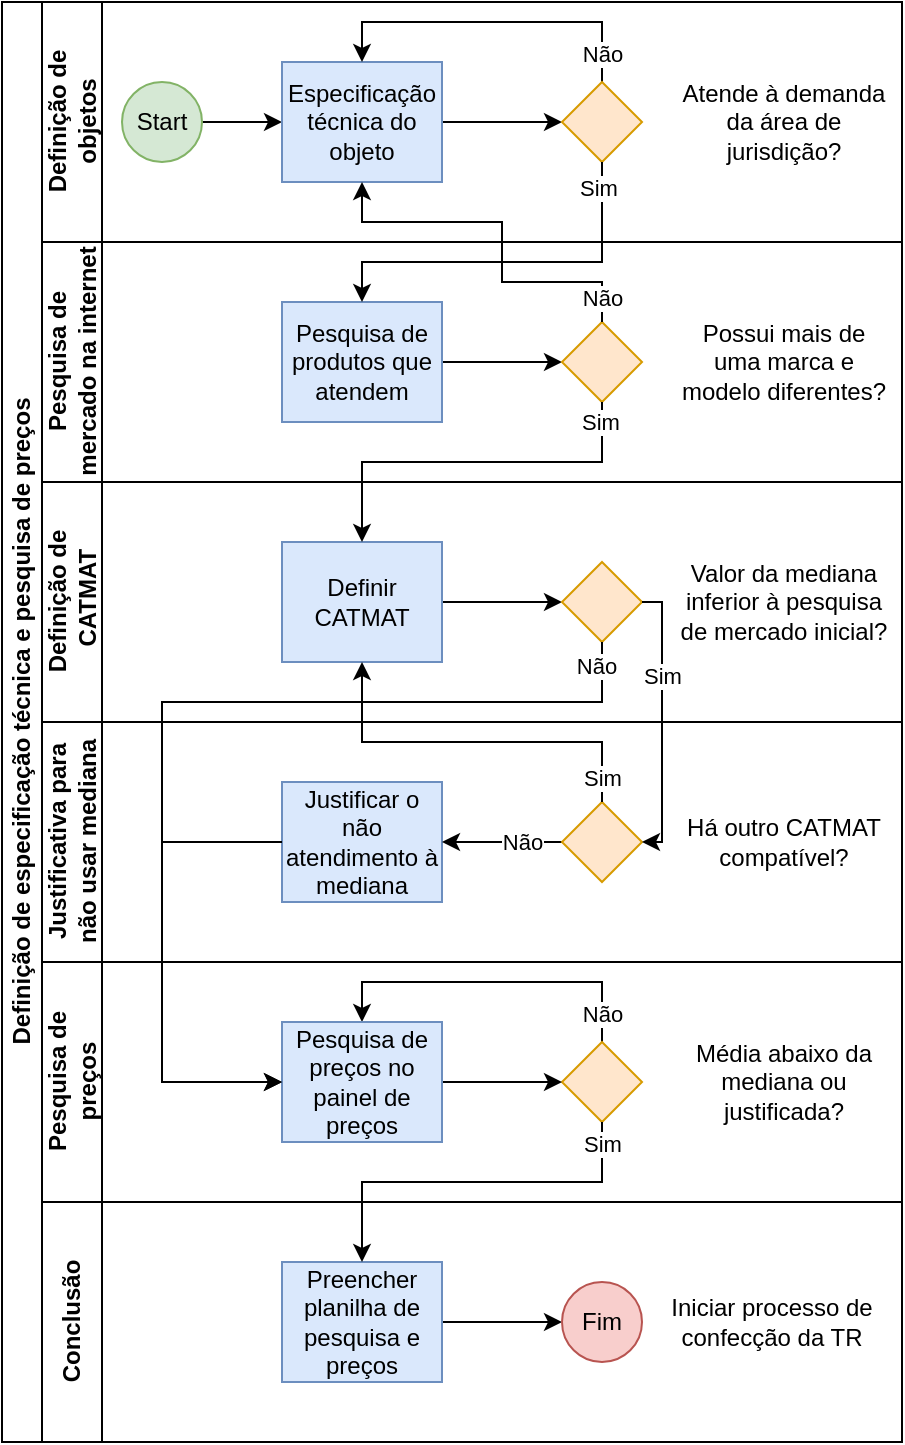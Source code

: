 <mxfile version="24.6.1" type="github">
  <diagram id="prtHgNgQTEPvFCAcTncT" name="Page-1">
    <mxGraphModel dx="1122" dy="699" grid="1" gridSize="10" guides="1" tooltips="1" connect="1" arrows="1" fold="1" page="1" pageScale="1" pageWidth="827" pageHeight="1169" math="0" shadow="0">
      <root>
        <mxCell id="0" />
        <mxCell id="1" parent="0" />
        <mxCell id="dNxyNK7c78bLwvsdeMH5-19" value="Definição de especificação técnica e pesquisa de preços" style="swimlane;html=1;childLayout=stackLayout;resizeParent=1;resizeParentMax=0;horizontal=0;startSize=20;horizontalStack=0;" parent="1" vertex="1">
          <mxGeometry x="120" y="120" width="450" height="720" as="geometry">
            <mxRectangle x="120" y="120" width="40" height="260" as="alternateBounds" />
          </mxGeometry>
        </mxCell>
        <mxCell id="dNxyNK7c78bLwvsdeMH5-20" value="&lt;div&gt;Definição de&lt;/div&gt;&lt;div&gt;objetos&lt;/div&gt;" style="swimlane;html=1;startSize=30;horizontal=0;" parent="dNxyNK7c78bLwvsdeMH5-19" vertex="1">
          <mxGeometry x="20" width="430" height="120" as="geometry" />
        </mxCell>
        <mxCell id="dNxyNK7c78bLwvsdeMH5-25" value="" style="edgeStyle=orthogonalEdgeStyle;rounded=0;orthogonalLoop=1;jettySize=auto;html=1;" parent="dNxyNK7c78bLwvsdeMH5-20" source="dNxyNK7c78bLwvsdeMH5-23" target="dNxyNK7c78bLwvsdeMH5-24" edge="1">
          <mxGeometry relative="1" as="geometry" />
        </mxCell>
        <mxCell id="dNxyNK7c78bLwvsdeMH5-23" value="Start" style="ellipse;whiteSpace=wrap;html=1;fillColor=#d5e8d4;strokeColor=#82b366;" parent="dNxyNK7c78bLwvsdeMH5-20" vertex="1">
          <mxGeometry x="40" y="40" width="40" height="40" as="geometry" />
        </mxCell>
        <mxCell id="gKDF8MpDz5ejKZU8xYxQ-7" value="" style="edgeStyle=orthogonalEdgeStyle;rounded=0;orthogonalLoop=1;jettySize=auto;html=1;" parent="dNxyNK7c78bLwvsdeMH5-20" source="dNxyNK7c78bLwvsdeMH5-24" target="gKDF8MpDz5ejKZU8xYxQ-6" edge="1">
          <mxGeometry relative="1" as="geometry" />
        </mxCell>
        <mxCell id="dNxyNK7c78bLwvsdeMH5-24" value="Especificação técnica do objeto" style="rounded=0;whiteSpace=wrap;html=1;fontFamily=Helvetica;fontSize=12;align=center;fillColor=#dae8fc;strokeColor=#6c8ebf;" parent="dNxyNK7c78bLwvsdeMH5-20" vertex="1">
          <mxGeometry x="120" y="30" width="80" height="60" as="geometry" />
        </mxCell>
        <mxCell id="gKDF8MpDz5ejKZU8xYxQ-10" style="edgeStyle=orthogonalEdgeStyle;rounded=0;orthogonalLoop=1;jettySize=auto;html=1;exitX=0.5;exitY=0;exitDx=0;exitDy=0;entryX=0.5;entryY=0;entryDx=0;entryDy=0;" parent="dNxyNK7c78bLwvsdeMH5-20" source="gKDF8MpDz5ejKZU8xYxQ-6" target="dNxyNK7c78bLwvsdeMH5-24" edge="1">
          <mxGeometry relative="1" as="geometry">
            <Array as="points">
              <mxPoint x="280" y="10" />
              <mxPoint x="160" y="10" />
            </Array>
          </mxGeometry>
        </mxCell>
        <mxCell id="gKDF8MpDz5ejKZU8xYxQ-97" value="Não" style="edgeLabel;html=1;align=center;verticalAlign=middle;resizable=0;points=[];" parent="gKDF8MpDz5ejKZU8xYxQ-10" vertex="1" connectable="0">
          <mxGeometry x="0.01" relative="1" as="geometry">
            <mxPoint x="56" y="16" as="offset" />
          </mxGeometry>
        </mxCell>
        <mxCell id="gKDF8MpDz5ejKZU8xYxQ-6" value="" style="rhombus;whiteSpace=wrap;html=1;fontFamily=Helvetica;fontSize=12;align=center;fillColor=#ffe6cc;strokeColor=#d79b00;" parent="dNxyNK7c78bLwvsdeMH5-20" vertex="1">
          <mxGeometry x="260" y="40" width="40" height="40" as="geometry" />
        </mxCell>
        <mxCell id="gKDF8MpDz5ejKZU8xYxQ-9" value="Atende à demanda da área de jurisdição?" style="text;html=1;align=center;verticalAlign=middle;whiteSpace=wrap;rounded=0;" parent="dNxyNK7c78bLwvsdeMH5-20" vertex="1">
          <mxGeometry x="316" y="27.5" width="110" height="65" as="geometry" />
        </mxCell>
        <mxCell id="dNxyNK7c78bLwvsdeMH5-21" value="&lt;div&gt;Pesquisa de&lt;/div&gt;&lt;div&gt;mercado na internet&lt;br&gt;&lt;/div&gt;" style="swimlane;html=1;startSize=30;horizontal=0;" parent="dNxyNK7c78bLwvsdeMH5-19" vertex="1">
          <mxGeometry x="20" y="120" width="430" height="120" as="geometry" />
        </mxCell>
        <mxCell id="dNxyNK7c78bLwvsdeMH5-29" value="" style="edgeStyle=orthogonalEdgeStyle;rounded=0;orthogonalLoop=1;jettySize=auto;html=1;endArrow=classic;endFill=1;" parent="dNxyNK7c78bLwvsdeMH5-21" source="dNxyNK7c78bLwvsdeMH5-26" target="dNxyNK7c78bLwvsdeMH5-28" edge="1">
          <mxGeometry relative="1" as="geometry" />
        </mxCell>
        <mxCell id="dNxyNK7c78bLwvsdeMH5-26" value="Pesquisa de produtos que atendem" style="rounded=0;whiteSpace=wrap;html=1;fontFamily=Helvetica;fontSize=12;align=center;fillColor=#dae8fc;strokeColor=#6c8ebf;" parent="dNxyNK7c78bLwvsdeMH5-21" vertex="1">
          <mxGeometry x="120" y="30" width="80" height="60" as="geometry" />
        </mxCell>
        <mxCell id="dNxyNK7c78bLwvsdeMH5-28" value="" style="rhombus;whiteSpace=wrap;html=1;fontFamily=Helvetica;fontSize=12;align=center;fillColor=#ffe6cc;strokeColor=#d79b00;" parent="dNxyNK7c78bLwvsdeMH5-21" vertex="1">
          <mxGeometry x="260" y="40" width="40" height="40" as="geometry" />
        </mxCell>
        <mxCell id="gKDF8MpDz5ejKZU8xYxQ-16" value="Possui mais de uma marca e modelo diferentes?" style="text;html=1;align=center;verticalAlign=middle;whiteSpace=wrap;rounded=0;" parent="dNxyNK7c78bLwvsdeMH5-21" vertex="1">
          <mxGeometry x="316" y="27.5" width="110" height="65" as="geometry" />
        </mxCell>
        <mxCell id="gKDF8MpDz5ejKZU8xYxQ-45" value="&lt;div&gt;Definição de&lt;/div&gt;&lt;div&gt;&amp;nbsp;CATMAT&lt;/div&gt;" style="swimlane;html=1;startSize=30;horizontal=0;" parent="dNxyNK7c78bLwvsdeMH5-19" vertex="1">
          <mxGeometry x="20" y="240" width="430" height="120" as="geometry" />
        </mxCell>
        <mxCell id="gKDF8MpDz5ejKZU8xYxQ-46" value="" style="edgeStyle=orthogonalEdgeStyle;rounded=0;orthogonalLoop=1;jettySize=auto;html=1;endArrow=classic;endFill=1;" parent="gKDF8MpDz5ejKZU8xYxQ-45" source="gKDF8MpDz5ejKZU8xYxQ-47" target="gKDF8MpDz5ejKZU8xYxQ-48" edge="1">
          <mxGeometry relative="1" as="geometry" />
        </mxCell>
        <mxCell id="gKDF8MpDz5ejKZU8xYxQ-47" value="Definir CATMAT" style="rounded=0;whiteSpace=wrap;html=1;fontFamily=Helvetica;fontSize=12;align=center;fillColor=#dae8fc;strokeColor=#6c8ebf;" parent="gKDF8MpDz5ejKZU8xYxQ-45" vertex="1">
          <mxGeometry x="120" y="30" width="80" height="60" as="geometry" />
        </mxCell>
        <mxCell id="gKDF8MpDz5ejKZU8xYxQ-48" value="" style="rhombus;whiteSpace=wrap;html=1;fontFamily=Helvetica;fontSize=12;align=center;fillColor=#ffe6cc;strokeColor=#d79b00;" parent="gKDF8MpDz5ejKZU8xYxQ-45" vertex="1">
          <mxGeometry x="260" y="40" width="40" height="40" as="geometry" />
        </mxCell>
        <mxCell id="gKDF8MpDz5ejKZU8xYxQ-49" value="Valor da mediana inferior à pesquisa de mercado inicial?" style="text;html=1;align=center;verticalAlign=middle;whiteSpace=wrap;rounded=0;" parent="gKDF8MpDz5ejKZU8xYxQ-45" vertex="1">
          <mxGeometry x="316" y="27.5" width="110" height="65" as="geometry" />
        </mxCell>
        <mxCell id="gKDF8MpDz5ejKZU8xYxQ-66" value="&lt;div&gt;Justificativa para&lt;/div&gt;não usar mediana" style="swimlane;html=1;startSize=30;horizontal=0;" parent="dNxyNK7c78bLwvsdeMH5-19" vertex="1">
          <mxGeometry x="20" y="360" width="430" height="120" as="geometry" />
        </mxCell>
        <mxCell id="gKDF8MpDz5ejKZU8xYxQ-68" value="Justificar o não atendimento à mediana" style="rounded=0;whiteSpace=wrap;html=1;fontFamily=Helvetica;fontSize=12;align=center;fillColor=#dae8fc;strokeColor=#6c8ebf;" parent="gKDF8MpDz5ejKZU8xYxQ-66" vertex="1">
          <mxGeometry x="120" y="30" width="80" height="60" as="geometry" />
        </mxCell>
        <mxCell id="gKDF8MpDz5ejKZU8xYxQ-76" style="edgeStyle=orthogonalEdgeStyle;rounded=0;orthogonalLoop=1;jettySize=auto;html=1;exitX=0;exitY=0.5;exitDx=0;exitDy=0;entryX=1;entryY=0.5;entryDx=0;entryDy=0;" parent="gKDF8MpDz5ejKZU8xYxQ-66" source="gKDF8MpDz5ejKZU8xYxQ-69" target="gKDF8MpDz5ejKZU8xYxQ-68" edge="1">
          <mxGeometry relative="1" as="geometry" />
        </mxCell>
        <mxCell id="gKDF8MpDz5ejKZU8xYxQ-102" value="Não" style="edgeLabel;html=1;align=center;verticalAlign=middle;resizable=0;points=[];" parent="gKDF8MpDz5ejKZU8xYxQ-76" vertex="1" connectable="0">
          <mxGeometry x="-0.167" y="2" relative="1" as="geometry">
            <mxPoint x="5" y="-2" as="offset" />
          </mxGeometry>
        </mxCell>
        <mxCell id="gKDF8MpDz5ejKZU8xYxQ-69" value="" style="rhombus;whiteSpace=wrap;html=1;fontFamily=Helvetica;fontSize=12;align=center;fillColor=#ffe6cc;strokeColor=#d79b00;" parent="gKDF8MpDz5ejKZU8xYxQ-66" vertex="1">
          <mxGeometry x="260" y="40" width="40" height="40" as="geometry" />
        </mxCell>
        <mxCell id="gKDF8MpDz5ejKZU8xYxQ-70" value="Há outro CATMAT compatível?" style="text;html=1;align=center;verticalAlign=middle;whiteSpace=wrap;rounded=0;" parent="gKDF8MpDz5ejKZU8xYxQ-66" vertex="1">
          <mxGeometry x="316" y="27.5" width="110" height="65" as="geometry" />
        </mxCell>
        <mxCell id="dNxyNK7c78bLwvsdeMH5-22" value="&lt;div&gt;Pesquisa de&lt;/div&gt;&lt;div&gt;preços&lt;br&gt;&lt;/div&gt;" style="swimlane;html=1;startSize=30;horizontal=0;" parent="dNxyNK7c78bLwvsdeMH5-19" vertex="1">
          <mxGeometry x="20" y="480" width="430" height="120" as="geometry" />
        </mxCell>
        <mxCell id="gKDF8MpDz5ejKZU8xYxQ-80" style="edgeStyle=orthogonalEdgeStyle;rounded=0;orthogonalLoop=1;jettySize=auto;html=1;exitX=0.5;exitY=0;exitDx=0;exitDy=0;entryX=0.5;entryY=0;entryDx=0;entryDy=0;" parent="dNxyNK7c78bLwvsdeMH5-22" source="gKDF8MpDz5ejKZU8xYxQ-22" target="gKDF8MpDz5ejKZU8xYxQ-60" edge="1">
          <mxGeometry relative="1" as="geometry">
            <Array as="points">
              <mxPoint x="280" y="10" />
              <mxPoint x="160" y="10" />
            </Array>
          </mxGeometry>
        </mxCell>
        <mxCell id="gKDF8MpDz5ejKZU8xYxQ-103" value="Não" style="edgeLabel;html=1;align=center;verticalAlign=middle;resizable=0;points=[];" parent="gKDF8MpDz5ejKZU8xYxQ-80" vertex="1" connectable="0">
          <mxGeometry x="-0.011" y="-1" relative="1" as="geometry">
            <mxPoint x="54" y="17" as="offset" />
          </mxGeometry>
        </mxCell>
        <mxCell id="gKDF8MpDz5ejKZU8xYxQ-22" value="" style="rhombus;whiteSpace=wrap;html=1;fontFamily=Helvetica;fontSize=12;align=center;fillColor=#ffe6cc;strokeColor=#d79b00;" parent="dNxyNK7c78bLwvsdeMH5-22" vertex="1">
          <mxGeometry x="260" y="40" width="40" height="40" as="geometry" />
        </mxCell>
        <mxCell id="gKDF8MpDz5ejKZU8xYxQ-24" value="Média abaixo da mediana ou justificada?" style="text;html=1;align=center;verticalAlign=middle;whiteSpace=wrap;rounded=0;" parent="dNxyNK7c78bLwvsdeMH5-22" vertex="1">
          <mxGeometry x="316" y="27.5" width="110" height="65" as="geometry" />
        </mxCell>
        <mxCell id="gKDF8MpDz5ejKZU8xYxQ-92" style="edgeStyle=orthogonalEdgeStyle;rounded=0;orthogonalLoop=1;jettySize=auto;html=1;exitX=1;exitY=0.5;exitDx=0;exitDy=0;entryX=0;entryY=0.5;entryDx=0;entryDy=0;" parent="dNxyNK7c78bLwvsdeMH5-22" source="gKDF8MpDz5ejKZU8xYxQ-60" target="gKDF8MpDz5ejKZU8xYxQ-22" edge="1">
          <mxGeometry relative="1" as="geometry" />
        </mxCell>
        <mxCell id="gKDF8MpDz5ejKZU8xYxQ-60" value="Pesquisa de preços no painel de preços" style="rounded=0;whiteSpace=wrap;html=1;fontFamily=Helvetica;fontSize=12;align=center;fillColor=#dae8fc;strokeColor=#6c8ebf;" parent="dNxyNK7c78bLwvsdeMH5-22" vertex="1">
          <mxGeometry x="120" y="30" width="80" height="60" as="geometry" />
        </mxCell>
        <mxCell id="gKDF8MpDz5ejKZU8xYxQ-14" style="edgeStyle=orthogonalEdgeStyle;rounded=0;orthogonalLoop=1;jettySize=auto;html=1;exitX=0.5;exitY=1;exitDx=0;exitDy=0;entryX=0.5;entryY=0;entryDx=0;entryDy=0;" parent="dNxyNK7c78bLwvsdeMH5-19" source="gKDF8MpDz5ejKZU8xYxQ-6" target="dNxyNK7c78bLwvsdeMH5-26" edge="1">
          <mxGeometry relative="1" as="geometry">
            <Array as="points">
              <mxPoint x="300" y="130" />
              <mxPoint x="180" y="130" />
            </Array>
          </mxGeometry>
        </mxCell>
        <mxCell id="gKDF8MpDz5ejKZU8xYxQ-98" value="Sim" style="edgeLabel;html=1;align=center;verticalAlign=middle;resizable=0;points=[];" parent="gKDF8MpDz5ejKZU8xYxQ-14" vertex="1" connectable="0">
          <mxGeometry x="-0.719" y="-1" relative="1" as="geometry">
            <mxPoint x="-1" y="-14" as="offset" />
          </mxGeometry>
        </mxCell>
        <mxCell id="gKDF8MpDz5ejKZU8xYxQ-17" style="edgeStyle=orthogonalEdgeStyle;rounded=0;orthogonalLoop=1;jettySize=auto;html=1;exitX=0.5;exitY=0;exitDx=0;exitDy=0;entryX=0.5;entryY=1;entryDx=0;entryDy=0;" parent="dNxyNK7c78bLwvsdeMH5-19" source="dNxyNK7c78bLwvsdeMH5-28" target="dNxyNK7c78bLwvsdeMH5-24" edge="1">
          <mxGeometry relative="1" as="geometry">
            <Array as="points">
              <mxPoint x="300" y="140" />
              <mxPoint x="250" y="140" />
              <mxPoint x="250" y="110" />
              <mxPoint x="180" y="110" />
            </Array>
          </mxGeometry>
        </mxCell>
        <mxCell id="gKDF8MpDz5ejKZU8xYxQ-99" value="Não" style="edgeLabel;html=1;align=center;verticalAlign=middle;resizable=0;points=[];" parent="gKDF8MpDz5ejKZU8xYxQ-17" vertex="1" connectable="0">
          <mxGeometry x="-0.333" relative="1" as="geometry">
            <mxPoint x="43" y="8" as="offset" />
          </mxGeometry>
        </mxCell>
        <mxCell id="gKDF8MpDz5ejKZU8xYxQ-52" style="edgeStyle=orthogonalEdgeStyle;rounded=0;orthogonalLoop=1;jettySize=auto;html=1;exitX=0.5;exitY=1;exitDx=0;exitDy=0;entryX=0.5;entryY=0;entryDx=0;entryDy=0;" parent="dNxyNK7c78bLwvsdeMH5-19" source="dNxyNK7c78bLwvsdeMH5-28" target="gKDF8MpDz5ejKZU8xYxQ-47" edge="1">
          <mxGeometry relative="1" as="geometry">
            <Array as="points">
              <mxPoint x="300" y="230" />
              <mxPoint x="180" y="230" />
            </Array>
          </mxGeometry>
        </mxCell>
        <mxCell id="gKDF8MpDz5ejKZU8xYxQ-100" value="Sim" style="edgeLabel;html=1;align=center;verticalAlign=middle;resizable=0;points=[];" parent="gKDF8MpDz5ejKZU8xYxQ-52" vertex="1" connectable="0">
          <mxGeometry x="-0.21" y="3" relative="1" as="geometry">
            <mxPoint x="44" y="-23" as="offset" />
          </mxGeometry>
        </mxCell>
        <mxCell id="gKDF8MpDz5ejKZU8xYxQ-74" style="edgeStyle=orthogonalEdgeStyle;rounded=0;orthogonalLoop=1;jettySize=auto;html=1;exitX=1;exitY=0.5;exitDx=0;exitDy=0;entryX=1;entryY=0.5;entryDx=0;entryDy=0;" parent="dNxyNK7c78bLwvsdeMH5-19" source="gKDF8MpDz5ejKZU8xYxQ-48" target="gKDF8MpDz5ejKZU8xYxQ-69" edge="1">
          <mxGeometry relative="1" as="geometry">
            <Array as="points">
              <mxPoint x="330" y="300" />
              <mxPoint x="330" y="420" />
            </Array>
          </mxGeometry>
        </mxCell>
        <mxCell id="gKDF8MpDz5ejKZU8xYxQ-101" value="Sim" style="edgeLabel;html=1;align=center;verticalAlign=middle;resizable=0;points=[];" parent="gKDF8MpDz5ejKZU8xYxQ-74" vertex="1" connectable="0">
          <mxGeometry x="-0.167" y="2" relative="1" as="geometry">
            <mxPoint x="-2" y="-12" as="offset" />
          </mxGeometry>
        </mxCell>
        <mxCell id="gKDF8MpDz5ejKZU8xYxQ-77" style="edgeStyle=orthogonalEdgeStyle;rounded=0;orthogonalLoop=1;jettySize=auto;html=1;exitX=0.5;exitY=0;exitDx=0;exitDy=0;entryX=0.5;entryY=1;entryDx=0;entryDy=0;" parent="dNxyNK7c78bLwvsdeMH5-19" source="gKDF8MpDz5ejKZU8xYxQ-69" target="gKDF8MpDz5ejKZU8xYxQ-47" edge="1">
          <mxGeometry relative="1" as="geometry">
            <Array as="points">
              <mxPoint x="300" y="370" />
              <mxPoint x="180" y="370" />
            </Array>
          </mxGeometry>
        </mxCell>
        <mxCell id="gKDF8MpDz5ejKZU8xYxQ-95" value="Sim" style="edgeLabel;html=1;align=center;verticalAlign=middle;resizable=0;points=[];" parent="gKDF8MpDz5ejKZU8xYxQ-77" vertex="1" connectable="0">
          <mxGeometry x="-0.149" relative="1" as="geometry">
            <mxPoint x="51" y="18" as="offset" />
          </mxGeometry>
        </mxCell>
        <mxCell id="gKDF8MpDz5ejKZU8xYxQ-79" style="edgeStyle=orthogonalEdgeStyle;rounded=0;orthogonalLoop=1;jettySize=auto;html=1;exitX=0.5;exitY=1;exitDx=0;exitDy=0;entryX=0;entryY=0.5;entryDx=0;entryDy=0;" parent="dNxyNK7c78bLwvsdeMH5-19" source="gKDF8MpDz5ejKZU8xYxQ-48" target="gKDF8MpDz5ejKZU8xYxQ-60" edge="1">
          <mxGeometry relative="1" as="geometry">
            <Array as="points">
              <mxPoint x="300" y="350" />
              <mxPoint x="80" y="350" />
              <mxPoint x="80" y="540" />
            </Array>
          </mxGeometry>
        </mxCell>
        <mxCell id="gKDF8MpDz5ejKZU8xYxQ-96" value="Não" style="edgeLabel;html=1;align=center;verticalAlign=middle;resizable=0;points=[];" parent="gKDF8MpDz5ejKZU8xYxQ-79" vertex="1" connectable="0">
          <mxGeometry x="-0.873" y="1" relative="1" as="geometry">
            <mxPoint x="-1" y="-19" as="offset" />
          </mxGeometry>
        </mxCell>
        <mxCell id="gKDF8MpDz5ejKZU8xYxQ-82" value="Conclusão" style="swimlane;html=1;startSize=30;horizontal=0;" parent="dNxyNK7c78bLwvsdeMH5-19" vertex="1">
          <mxGeometry x="20" y="600" width="430" height="120" as="geometry" />
        </mxCell>
        <mxCell id="gKDF8MpDz5ejKZU8xYxQ-91" style="edgeStyle=orthogonalEdgeStyle;rounded=0;orthogonalLoop=1;jettySize=auto;html=1;exitX=1;exitY=0.5;exitDx=0;exitDy=0;entryX=0;entryY=0.5;entryDx=0;entryDy=0;" parent="gKDF8MpDz5ejKZU8xYxQ-82" source="gKDF8MpDz5ejKZU8xYxQ-83" target="gKDF8MpDz5ejKZU8xYxQ-90" edge="1">
          <mxGeometry relative="1" as="geometry" />
        </mxCell>
        <mxCell id="gKDF8MpDz5ejKZU8xYxQ-83" value="Preencher planilha de pesquisa e preços" style="rounded=0;whiteSpace=wrap;html=1;fontFamily=Helvetica;fontSize=12;align=center;fillColor=#dae8fc;strokeColor=#6c8ebf;" parent="gKDF8MpDz5ejKZU8xYxQ-82" vertex="1">
          <mxGeometry x="120" y="30" width="80" height="60" as="geometry" />
        </mxCell>
        <mxCell id="gKDF8MpDz5ejKZU8xYxQ-86" value="Iniciar processo de confecção da TR" style="text;html=1;align=center;verticalAlign=middle;whiteSpace=wrap;rounded=0;" parent="gKDF8MpDz5ejKZU8xYxQ-82" vertex="1">
          <mxGeometry x="310" y="27.5" width="110" height="65" as="geometry" />
        </mxCell>
        <mxCell id="gKDF8MpDz5ejKZU8xYxQ-90" value="Fim" style="ellipse;whiteSpace=wrap;html=1;fillColor=#f8cecc;strokeColor=#b85450;" parent="gKDF8MpDz5ejKZU8xYxQ-82" vertex="1">
          <mxGeometry x="260" y="40" width="40" height="40" as="geometry" />
        </mxCell>
        <mxCell id="gKDF8MpDz5ejKZU8xYxQ-89" style="edgeStyle=orthogonalEdgeStyle;rounded=0;orthogonalLoop=1;jettySize=auto;html=1;exitX=0.5;exitY=1;exitDx=0;exitDy=0;entryX=0.5;entryY=0;entryDx=0;entryDy=0;" parent="dNxyNK7c78bLwvsdeMH5-19" source="gKDF8MpDz5ejKZU8xYxQ-22" target="gKDF8MpDz5ejKZU8xYxQ-83" edge="1">
          <mxGeometry relative="1" as="geometry">
            <Array as="points">
              <mxPoint x="300" y="590" />
              <mxPoint x="180" y="590" />
            </Array>
          </mxGeometry>
        </mxCell>
        <mxCell id="gKDF8MpDz5ejKZU8xYxQ-104" value="Sim" style="edgeLabel;html=1;align=center;verticalAlign=middle;resizable=0;points=[];" parent="gKDF8MpDz5ejKZU8xYxQ-89" vertex="1" connectable="0">
          <mxGeometry x="-0.754" relative="1" as="geometry">
            <mxPoint y="-13" as="offset" />
          </mxGeometry>
        </mxCell>
        <mxCell id="gKDF8MpDz5ejKZU8xYxQ-94" style="edgeStyle=orthogonalEdgeStyle;rounded=0;orthogonalLoop=1;jettySize=auto;html=1;exitX=0;exitY=0.5;exitDx=0;exitDy=0;entryX=0;entryY=0.5;entryDx=0;entryDy=0;" parent="dNxyNK7c78bLwvsdeMH5-19" source="gKDF8MpDz5ejKZU8xYxQ-68" target="gKDF8MpDz5ejKZU8xYxQ-60" edge="1">
          <mxGeometry relative="1" as="geometry">
            <Array as="points">
              <mxPoint x="80" y="420" />
              <mxPoint x="80" y="540" />
            </Array>
          </mxGeometry>
        </mxCell>
      </root>
    </mxGraphModel>
  </diagram>
</mxfile>
